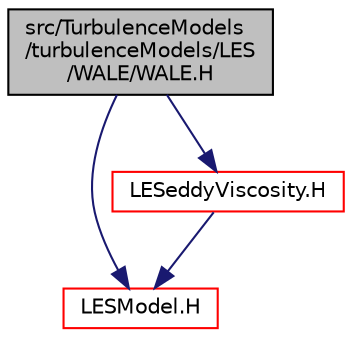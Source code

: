 digraph "src/TurbulenceModels/turbulenceModels/LES/WALE/WALE.H"
{
  bgcolor="transparent";
  edge [fontname="Helvetica",fontsize="10",labelfontname="Helvetica",labelfontsize="10"];
  node [fontname="Helvetica",fontsize="10",shape=record];
  Node1 [label="src/TurbulenceModels\l/turbulenceModels/LES\l/WALE/WALE.H",height=0.2,width=0.4,color="black", fillcolor="grey75", style="filled", fontcolor="black"];
  Node1 -> Node2 [color="midnightblue",fontsize="10",style="solid",fontname="Helvetica"];
  Node2 [label="LESModel.H",height=0.2,width=0.4,color="red",URL="$a10913.html"];
  Node1 -> Node3 [color="midnightblue",fontsize="10",style="solid",fontname="Helvetica"];
  Node3 [label="LESeddyViscosity.H",height=0.2,width=0.4,color="red",URL="$a10903.html"];
  Node3 -> Node2 [color="midnightblue",fontsize="10",style="solid",fontname="Helvetica"];
}
